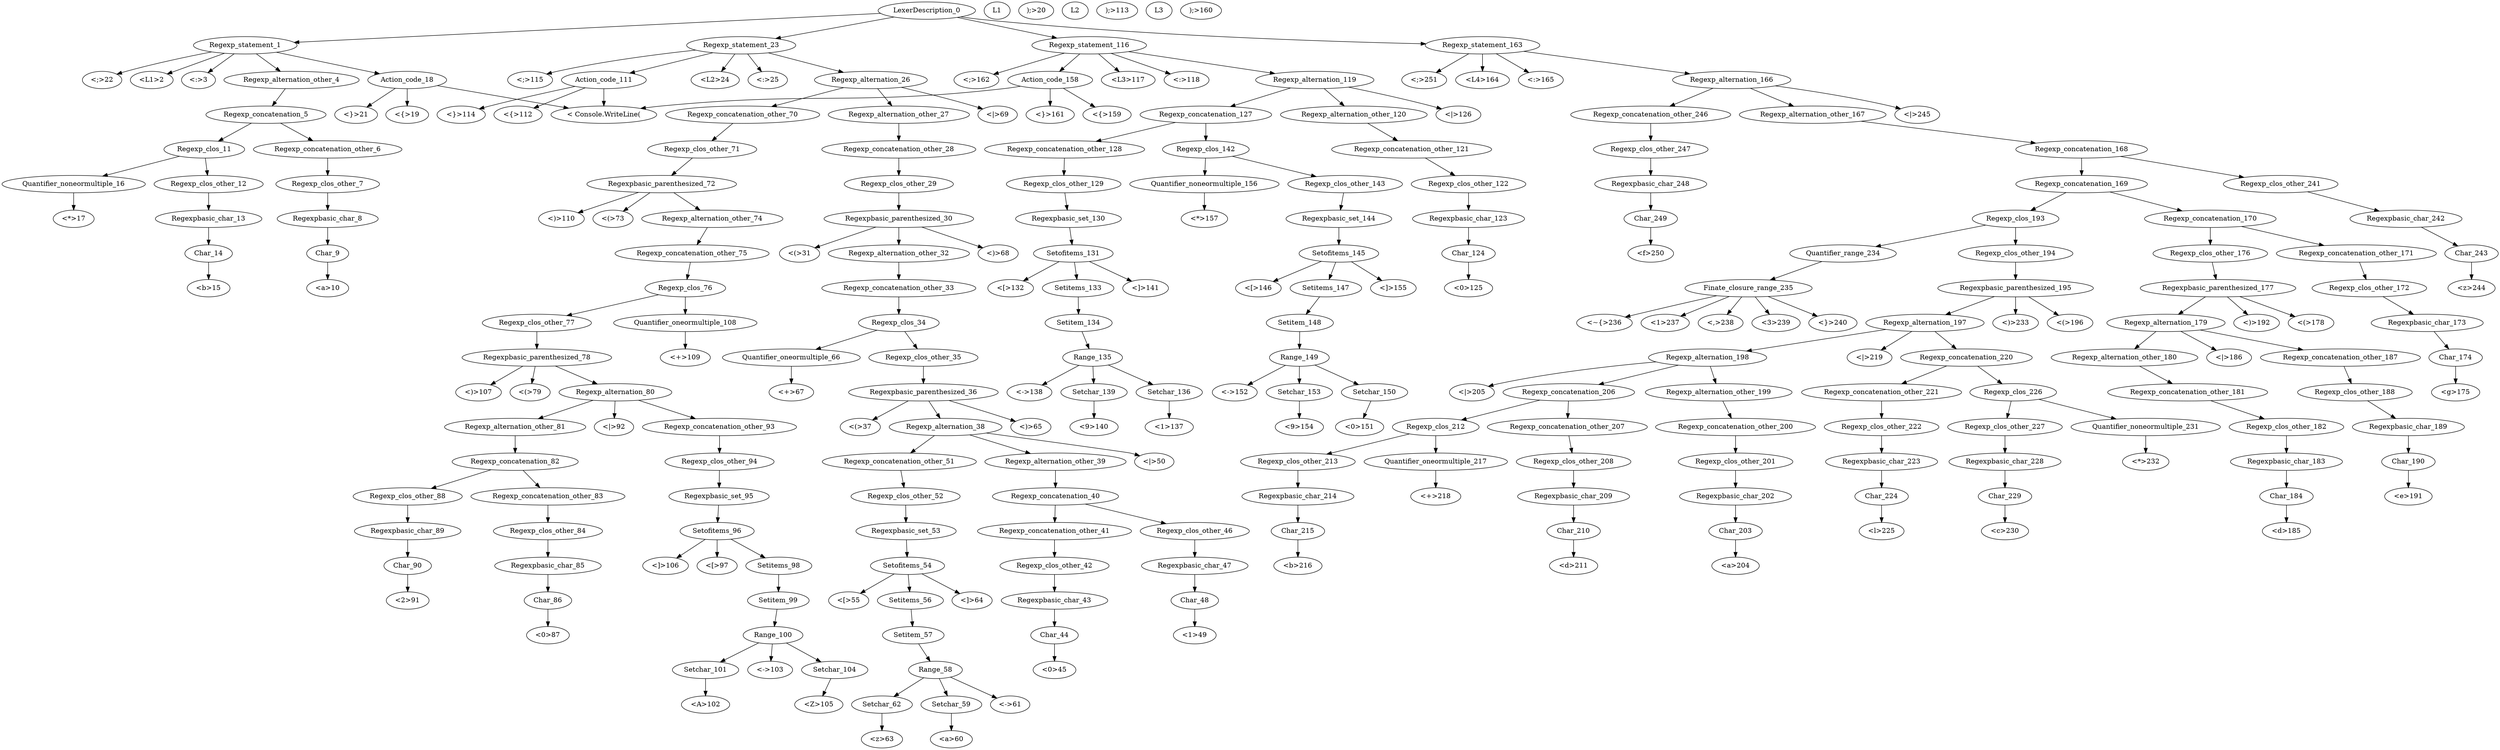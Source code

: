 digraph test1{

"LexerDescription_0"->"Regexp_statement_1";
"Regexp_statement_1"->"<L1>2";
"Regexp_statement_1"->"<:>3";
"Regexp_statement_1"->"Regexp_alternation_other_4";
"Regexp_alternation_other_4"->"Regexp_concatenation_5";
"Regexp_concatenation_5"->"Regexp_concatenation_other_6";
"Regexp_concatenation_other_6"->"Regexp_clos_other_7";
"Regexp_clos_other_7"->"Regexpbasic_char_8";
"Regexpbasic_char_8"->"Char_9";
"Char_9"->"<a>10";
"Regexp_concatenation_5"->"Regexp_clos_11";
"Regexp_clos_11"->"Regexp_clos_other_12";
"Regexp_clos_other_12"->"Regexpbasic_char_13";
"Regexpbasic_char_13"->"Char_14";
"Char_14"->"<b>15";
"Regexp_clos_11"->"Quantifier_noneormultiple_16";
"Quantifier_noneormultiple_16"->"<*>17";
"Regexp_statement_1"->"Action_code_18";
"Action_code_18"->"<{>19";
"Action_code_18"->"< Console.WriteLine("L1");>20";
"Action_code_18"->"<}>21";
"Regexp_statement_1"->"<;>22";
"LexerDescription_0"->"Regexp_statement_23";
"Regexp_statement_23"->"<L2>24";
"Regexp_statement_23"->"<:>25";
"Regexp_statement_23"->"Regexp_alternation_26";
"Regexp_alternation_26"->"Regexp_alternation_other_27";
"Regexp_alternation_other_27"->"Regexp_concatenation_other_28";
"Regexp_concatenation_other_28"->"Regexp_clos_other_29";
"Regexp_clos_other_29"->"Regexpbasic_parenthesized_30";
"Regexpbasic_parenthesized_30"->"<(>31";
"Regexpbasic_parenthesized_30"->"Regexp_alternation_other_32";
"Regexp_alternation_other_32"->"Regexp_concatenation_other_33";
"Regexp_concatenation_other_33"->"Regexp_clos_34";
"Regexp_clos_34"->"Regexp_clos_other_35";
"Regexp_clos_other_35"->"Regexpbasic_parenthesized_36";
"Regexpbasic_parenthesized_36"->"<(>37";
"Regexpbasic_parenthesized_36"->"Regexp_alternation_38";
"Regexp_alternation_38"->"Regexp_alternation_other_39";
"Regexp_alternation_other_39"->"Regexp_concatenation_40";
"Regexp_concatenation_40"->"Regexp_concatenation_other_41";
"Regexp_concatenation_other_41"->"Regexp_clos_other_42";
"Regexp_clos_other_42"->"Regexpbasic_char_43";
"Regexpbasic_char_43"->"Char_44";
"Char_44"->"<0>45";
"Regexp_concatenation_40"->"Regexp_clos_other_46";
"Regexp_clos_other_46"->"Regexpbasic_char_47";
"Regexpbasic_char_47"->"Char_48";
"Char_48"->"<1>49";
"Regexp_alternation_38"->"<|>50";
"Regexp_alternation_38"->"Regexp_concatenation_other_51";
"Regexp_concatenation_other_51"->"Regexp_clos_other_52";
"Regexp_clos_other_52"->"Regexpbasic_set_53";
"Regexpbasic_set_53"->"Setofitems_54";
"Setofitems_54"->"<[>55";
"Setofitems_54"->"Setitems_56";
"Setitems_56"->"Setitem_57";
"Setitem_57"->"Range_58";
"Range_58"->"Setchar_59";
"Setchar_59"->"<a>60";
"Range_58"->"<->61";
"Range_58"->"Setchar_62";
"Setchar_62"->"<z>63";
"Setofitems_54"->"<]>64";
"Regexpbasic_parenthesized_36"->"<)>65";
"Regexp_clos_34"->"Quantifier_oneormultiple_66";
"Quantifier_oneormultiple_66"->"<+>67";
"Regexpbasic_parenthesized_30"->"<)>68";
"Regexp_alternation_26"->"<|>69";
"Regexp_alternation_26"->"Regexp_concatenation_other_70";
"Regexp_concatenation_other_70"->"Regexp_clos_other_71";
"Regexp_clos_other_71"->"Regexpbasic_parenthesized_72";
"Regexpbasic_parenthesized_72"->"<(>73";
"Regexpbasic_parenthesized_72"->"Regexp_alternation_other_74";
"Regexp_alternation_other_74"->"Regexp_concatenation_other_75";
"Regexp_concatenation_other_75"->"Regexp_clos_76";
"Regexp_clos_76"->"Regexp_clos_other_77";
"Regexp_clos_other_77"->"Regexpbasic_parenthesized_78";
"Regexpbasic_parenthesized_78"->"<(>79";
"Regexpbasic_parenthesized_78"->"Regexp_alternation_80";
"Regexp_alternation_80"->"Regexp_alternation_other_81";
"Regexp_alternation_other_81"->"Regexp_concatenation_82";
"Regexp_concatenation_82"->"Regexp_concatenation_other_83";
"Regexp_concatenation_other_83"->"Regexp_clos_other_84";
"Regexp_clos_other_84"->"Regexpbasic_char_85";
"Regexpbasic_char_85"->"Char_86";
"Char_86"->"<0>87";
"Regexp_concatenation_82"->"Regexp_clos_other_88";
"Regexp_clos_other_88"->"Regexpbasic_char_89";
"Regexpbasic_char_89"->"Char_90";
"Char_90"->"<2>91";
"Regexp_alternation_80"->"<|>92";
"Regexp_alternation_80"->"Regexp_concatenation_other_93";
"Regexp_concatenation_other_93"->"Regexp_clos_other_94";
"Regexp_clos_other_94"->"Regexpbasic_set_95";
"Regexpbasic_set_95"->"Setofitems_96";
"Setofitems_96"->"<[>97";
"Setofitems_96"->"Setitems_98";
"Setitems_98"->"Setitem_99";
"Setitem_99"->"Range_100";
"Range_100"->"Setchar_101";
"Setchar_101"->"<A>102";
"Range_100"->"<->103";
"Range_100"->"Setchar_104";
"Setchar_104"->"<Z>105";
"Setofitems_96"->"<]>106";
"Regexpbasic_parenthesized_78"->"<)>107";
"Regexp_clos_76"->"Quantifier_oneormultiple_108";
"Quantifier_oneormultiple_108"->"<+>109";
"Regexpbasic_parenthesized_72"->"<)>110";
"Regexp_statement_23"->"Action_code_111";
"Action_code_111"->"<{>112";
"Action_code_111"->"< Console.WriteLine("L2");>113";
"Action_code_111"->"<}>114";
"Regexp_statement_23"->"<;>115";
"LexerDescription_0"->"Regexp_statement_116";
"Regexp_statement_116"->"<L3>117";
"Regexp_statement_116"->"<:>118";
"Regexp_statement_116"->"Regexp_alternation_119";
"Regexp_alternation_119"->"Regexp_alternation_other_120";
"Regexp_alternation_other_120"->"Regexp_concatenation_other_121";
"Regexp_concatenation_other_121"->"Regexp_clos_other_122";
"Regexp_clos_other_122"->"Regexpbasic_char_123";
"Regexpbasic_char_123"->"Char_124";
"Char_124"->"<0>125";
"Regexp_alternation_119"->"<|>126";
"Regexp_alternation_119"->"Regexp_concatenation_127";
"Regexp_concatenation_127"->"Regexp_concatenation_other_128";
"Regexp_concatenation_other_128"->"Regexp_clos_other_129";
"Regexp_clos_other_129"->"Regexpbasic_set_130";
"Regexpbasic_set_130"->"Setofitems_131";
"Setofitems_131"->"<[>132";
"Setofitems_131"->"Setitems_133";
"Setitems_133"->"Setitem_134";
"Setitem_134"->"Range_135";
"Range_135"->"Setchar_136";
"Setchar_136"->"<1>137";
"Range_135"->"<->138";
"Range_135"->"Setchar_139";
"Setchar_139"->"<9>140";
"Setofitems_131"->"<]>141";
"Regexp_concatenation_127"->"Regexp_clos_142";
"Regexp_clos_142"->"Regexp_clos_other_143";
"Regexp_clos_other_143"->"Regexpbasic_set_144";
"Regexpbasic_set_144"->"Setofitems_145";
"Setofitems_145"->"<[>146";
"Setofitems_145"->"Setitems_147";
"Setitems_147"->"Setitem_148";
"Setitem_148"->"Range_149";
"Range_149"->"Setchar_150";
"Setchar_150"->"<0>151";
"Range_149"->"<->152";
"Range_149"->"Setchar_153";
"Setchar_153"->"<9>154";
"Setofitems_145"->"<]>155";
"Regexp_clos_142"->"Quantifier_noneormultiple_156";
"Quantifier_noneormultiple_156"->"<*>157";
"Regexp_statement_116"->"Action_code_158";
"Action_code_158"->"<{>159";
"Action_code_158"->"< Console.WriteLine("L3");>160";
"Action_code_158"->"<}>161";
"Regexp_statement_116"->"<;>162";
"LexerDescription_0"->"Regexp_statement_163";
"Regexp_statement_163"->"<L4>164";
"Regexp_statement_163"->"<:>165";
"Regexp_statement_163"->"Regexp_alternation_166";
"Regexp_alternation_166"->"Regexp_alternation_other_167";
"Regexp_alternation_other_167"->"Regexp_concatenation_168";
"Regexp_concatenation_168"->"Regexp_concatenation_169";
"Regexp_concatenation_169"->"Regexp_concatenation_170";
"Regexp_concatenation_170"->"Regexp_concatenation_other_171";
"Regexp_concatenation_other_171"->"Regexp_clos_other_172";
"Regexp_clos_other_172"->"Regexpbasic_char_173";
"Regexpbasic_char_173"->"Char_174";
"Char_174"->"<g>175";
"Regexp_concatenation_170"->"Regexp_clos_other_176";
"Regexp_clos_other_176"->"Regexpbasic_parenthesized_177";
"Regexpbasic_parenthesized_177"->"<(>178";
"Regexpbasic_parenthesized_177"->"Regexp_alternation_179";
"Regexp_alternation_179"->"Regexp_alternation_other_180";
"Regexp_alternation_other_180"->"Regexp_concatenation_other_181";
"Regexp_concatenation_other_181"->"Regexp_clos_other_182";
"Regexp_clos_other_182"->"Regexpbasic_char_183";
"Regexpbasic_char_183"->"Char_184";
"Char_184"->"<d>185";
"Regexp_alternation_179"->"<|>186";
"Regexp_alternation_179"->"Regexp_concatenation_other_187";
"Regexp_concatenation_other_187"->"Regexp_clos_other_188";
"Regexp_clos_other_188"->"Regexpbasic_char_189";
"Regexpbasic_char_189"->"Char_190";
"Char_190"->"<e>191";
"Regexpbasic_parenthesized_177"->"<)>192";
"Regexp_concatenation_169"->"Regexp_clos_193";
"Regexp_clos_193"->"Regexp_clos_other_194";
"Regexp_clos_other_194"->"Regexpbasic_parenthesized_195";
"Regexpbasic_parenthesized_195"->"<(>196";
"Regexpbasic_parenthesized_195"->"Regexp_alternation_197";
"Regexp_alternation_197"->"Regexp_alternation_198";
"Regexp_alternation_198"->"Regexp_alternation_other_199";
"Regexp_alternation_other_199"->"Regexp_concatenation_other_200";
"Regexp_concatenation_other_200"->"Regexp_clos_other_201";
"Regexp_clos_other_201"->"Regexpbasic_char_202";
"Regexpbasic_char_202"->"Char_203";
"Char_203"->"<a>204";
"Regexp_alternation_198"->"<|>205";
"Regexp_alternation_198"->"Regexp_concatenation_206";
"Regexp_concatenation_206"->"Regexp_concatenation_other_207";
"Regexp_concatenation_other_207"->"Regexp_clos_other_208";
"Regexp_clos_other_208"->"Regexpbasic_char_209";
"Regexpbasic_char_209"->"Char_210";
"Char_210"->"<d>211";
"Regexp_concatenation_206"->"Regexp_clos_212";
"Regexp_clos_212"->"Regexp_clos_other_213";
"Regexp_clos_other_213"->"Regexpbasic_char_214";
"Regexpbasic_char_214"->"Char_215";
"Char_215"->"<b>216";
"Regexp_clos_212"->"Quantifier_oneormultiple_217";
"Quantifier_oneormultiple_217"->"<+>218";
"Regexp_alternation_197"->"<|>219";
"Regexp_alternation_197"->"Regexp_concatenation_220";
"Regexp_concatenation_220"->"Regexp_concatenation_other_221";
"Regexp_concatenation_other_221"->"Regexp_clos_other_222";
"Regexp_clos_other_222"->"Regexpbasic_char_223";
"Regexpbasic_char_223"->"Char_224";
"Char_224"->"<l>225";
"Regexp_concatenation_220"->"Regexp_clos_226";
"Regexp_clos_226"->"Regexp_clos_other_227";
"Regexp_clos_other_227"->"Regexpbasic_char_228";
"Regexpbasic_char_228"->"Char_229";
"Char_229"->"<c>230";
"Regexp_clos_226"->"Quantifier_noneormultiple_231";
"Quantifier_noneormultiple_231"->"<*>232";
"Regexpbasic_parenthesized_195"->"<)>233";
"Regexp_clos_193"->"Quantifier_range_234";
"Quantifier_range_234"->"Finate_closure_range_235";
"Finate_closure_range_235"->"<~{>236";
"Finate_closure_range_235"->"<1>237";
"Finate_closure_range_235"->"<,>238";
"Finate_closure_range_235"->"<3>239";
"Finate_closure_range_235"->"<}>240";
"Regexp_concatenation_168"->"Regexp_clos_other_241";
"Regexp_clos_other_241"->"Regexpbasic_char_242";
"Regexpbasic_char_242"->"Char_243";
"Char_243"->"<z>244";
"Regexp_alternation_166"->"<|>245";
"Regexp_alternation_166"->"Regexp_concatenation_other_246";
"Regexp_concatenation_other_246"->"Regexp_clos_other_247";
"Regexp_clos_other_247"->"Regexpbasic_char_248";
"Regexpbasic_char_248"->"Char_249";
"Char_249"->"<f>250";
"Regexp_statement_163"->"<;>251";
}
